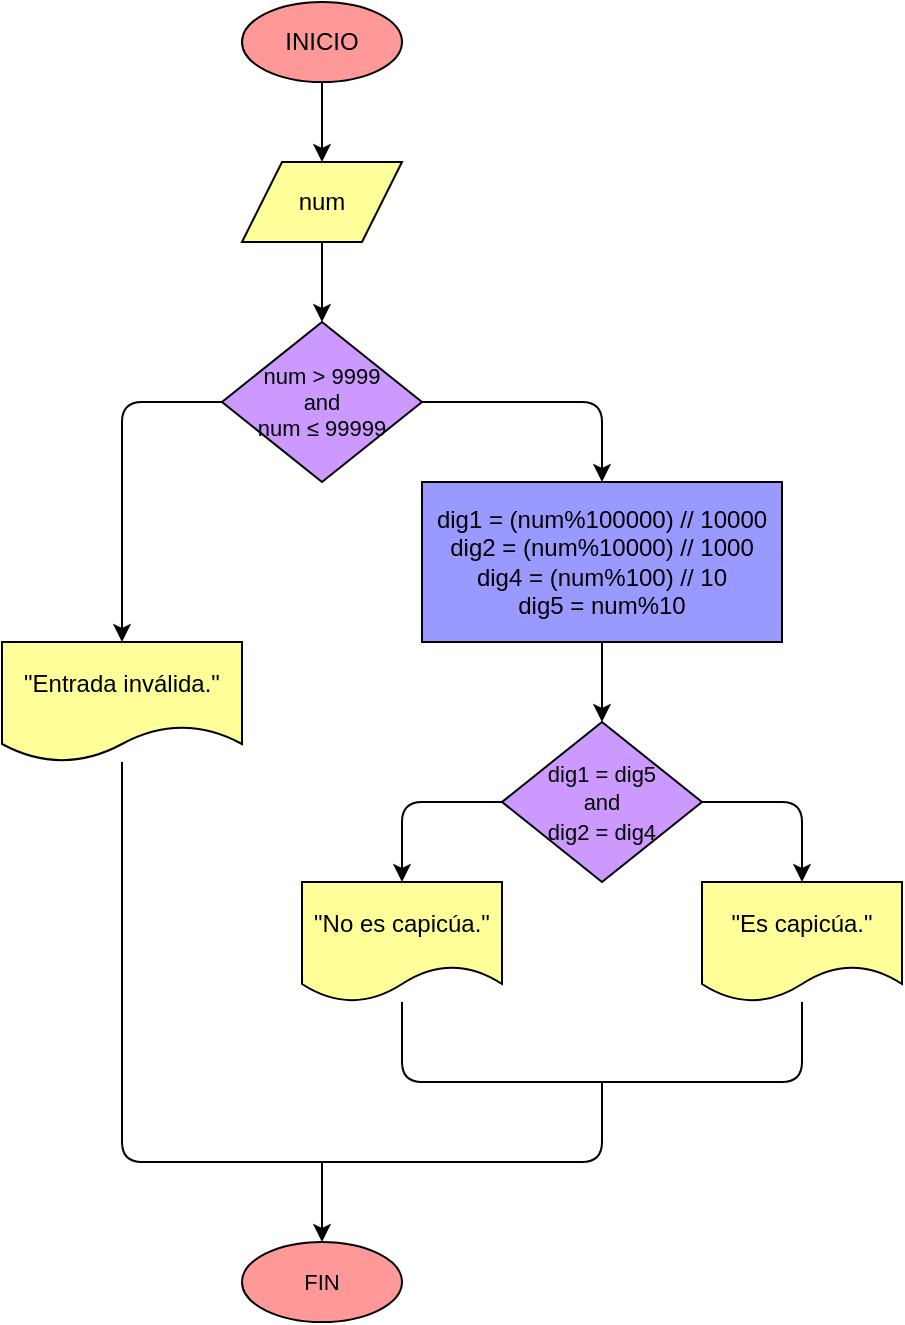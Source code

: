 <mxfile>
    <diagram id="EvXFjRSstQy3UN75BdbI" name="Página-1">
        <mxGraphModel dx="542" dy="430" grid="1" gridSize="10" guides="1" tooltips="1" connect="1" arrows="1" fold="1" page="1" pageScale="1" pageWidth="827" pageHeight="1169" math="0" shadow="0">
            <root>
                <mxCell id="0"/>
                <mxCell id="1" parent="0"/>
                <mxCell id="48" value="" style="edgeStyle=none;html=1;fontColor=#000000;strokeColor=#000000;" parent="1" source="46" target="47" edge="1">
                    <mxGeometry relative="1" as="geometry"/>
                </mxCell>
                <mxCell id="46" value="INICIO" style="ellipse;whiteSpace=wrap;html=1;fontColor=#000000;strokeColor=#000000;fillColor=#FF9999;" parent="1" vertex="1">
                    <mxGeometry x="320" y="120" width="80" height="40" as="geometry"/>
                </mxCell>
                <mxCell id="50" value="" style="edgeStyle=none;html=1;fontColor=#000000;strokeColor=#000000;" parent="1" source="47" target="49" edge="1">
                    <mxGeometry relative="1" as="geometry"/>
                </mxCell>
                <mxCell id="47" value="num" style="shape=parallelogram;perimeter=parallelogramPerimeter;whiteSpace=wrap;html=1;fixedSize=1;fillColor=#FFFF99;strokeColor=#000000;fontColor=#000000;" parent="1" vertex="1">
                    <mxGeometry x="320" y="200" width="80" height="40" as="geometry"/>
                </mxCell>
                <mxCell id="52" value="" style="edgeStyle=orthogonalEdgeStyle;html=1;fontSize=11;fontColor=#000000;strokeColor=#000000;entryX=0.5;entryY=0;entryDx=0;entryDy=0;exitX=0;exitY=0.5;exitDx=0;exitDy=0;" parent="1" source="49" target="51" edge="1">
                    <mxGeometry relative="1" as="geometry"/>
                </mxCell>
                <mxCell id="49" value="&lt;p style=&quot;line-height: 1.4&quot;&gt;&lt;/p&gt;&lt;div style=&quot;font-size: 11px&quot;&gt;&lt;font style=&quot;font-size: 11px&quot;&gt;num &amp;gt; 9999&lt;/font&gt;&lt;/div&gt;&lt;div style=&quot;font-size: 11px&quot;&gt;&lt;span&gt;&lt;font style=&quot;font-size: 11px&quot;&gt;and&lt;/font&gt;&lt;/span&gt;&lt;/div&gt;&lt;div style=&quot;font-size: 11px&quot;&gt;&lt;font style=&quot;font-size: 11px&quot;&gt;num ≤ 99999&lt;/font&gt;&lt;/div&gt;&lt;p&gt;&lt;/p&gt;" style="rhombus;whiteSpace=wrap;html=1;fillColor=#CC99FF;strokeColor=#000000;fontColor=#000000;align=center;direction=west;spacing=2;verticalAlign=middle;" parent="1" vertex="1">
                    <mxGeometry x="310" y="280" width="100" height="80" as="geometry"/>
                </mxCell>
                <mxCell id="54" value="" style="edgeStyle=orthogonalEdgeStyle;html=1;fontSize=11;fontColor=#000000;strokeColor=#000000;" parent="1" source="51" target="53" edge="1">
                    <mxGeometry relative="1" as="geometry"/>
                </mxCell>
                <mxCell id="51" value="&lt;p style=&quot;line-height: 1.2&quot;&gt;&lt;/p&gt;&lt;div style=&quot;line-height: 1.2&quot;&gt;dig1 = (num%100000) // 10000&lt;/div&gt;&lt;div&gt;dig2 = (num%10000) // 1000&lt;/div&gt;&lt;div&gt;dig4 = (num%100) // 10&lt;/div&gt;&lt;div&gt;dig5 = num%10&lt;/div&gt;&lt;p&gt;&lt;/p&gt;" style="whiteSpace=wrap;html=1;fillColor=#9999FF;strokeColor=#000000;fontColor=#000000;align=center;" parent="1" vertex="1">
                    <mxGeometry x="410" y="360" width="180" height="80" as="geometry"/>
                </mxCell>
                <mxCell id="56" value="" style="edgeStyle=orthogonalEdgeStyle;html=1;fontSize=11;fontColor=#000000;strokeColor=#000000;entryX=0.5;entryY=0;entryDx=0;entryDy=0;exitX=1;exitY=0.5;exitDx=0;exitDy=0;" parent="1" source="53" target="55" edge="1">
                    <mxGeometry relative="1" as="geometry"/>
                </mxCell>
                <mxCell id="58" style="edgeStyle=orthogonalEdgeStyle;html=1;exitX=0;exitY=0.5;exitDx=0;exitDy=0;entryX=0.5;entryY=0;entryDx=0;entryDy=0;fontSize=11;fontColor=#000000;strokeColor=#000000;" parent="1" source="53" target="57" edge="1">
                    <mxGeometry relative="1" as="geometry"/>
                </mxCell>
                <mxCell id="53" value="&lt;font style=&quot;font-size: 11px&quot;&gt;dig1 = dig5&lt;br&gt;and&lt;br&gt;dig2 = dig4&lt;/font&gt;" style="rhombus;whiteSpace=wrap;html=1;fillColor=#CC99FF;strokeColor=#000000;fontColor=#000000;" parent="1" vertex="1">
                    <mxGeometry x="450" y="480" width="100" height="80" as="geometry"/>
                </mxCell>
                <mxCell id="55" value="&quot;Es capicúa.&quot;" style="shape=document;whiteSpace=wrap;html=1;boundedLbl=1;fillColor=#FFFF99;strokeColor=#000000;fontColor=#000000;" parent="1" vertex="1">
                    <mxGeometry x="550" y="560" width="100" height="60" as="geometry"/>
                </mxCell>
                <mxCell id="57" value="&quot;No es capicúa.&quot;" style="shape=document;whiteSpace=wrap;html=1;boundedLbl=1;fillColor=#FFFF99;strokeColor=#000000;fontColor=#000000;" parent="1" vertex="1">
                    <mxGeometry x="350" y="560" width="100" height="60" as="geometry"/>
                </mxCell>
                <mxCell id="59" style="edgeStyle=orthogonalEdgeStyle;html=1;exitX=1;exitY=0.5;exitDx=0;exitDy=0;entryX=0.5;entryY=0;entryDx=0;entryDy=0;fontSize=11;fontColor=#000000;strokeColor=#000000;" parent="1" source="49" target="60" edge="1">
                    <mxGeometry relative="1" as="geometry">
                        <mxPoint x="300" y="300" as="sourcePoint"/>
                    </mxGeometry>
                </mxCell>
                <mxCell id="60" value="&quot;Entrada inválida.&quot;" style="shape=document;whiteSpace=wrap;html=1;boundedLbl=1;fillColor=#FFFF99;strokeColor=#000000;fontColor=#000000;" parent="1" vertex="1">
                    <mxGeometry x="200" y="440" width="120" height="60" as="geometry"/>
                </mxCell>
                <mxCell id="61" value="" style="endArrow=none;html=1;fontSize=11;fontColor=#000000;strokeColor=#000000;" parent="1" edge="1" target="55">
                    <mxGeometry width="50" height="50" relative="1" as="geometry">
                        <mxPoint x="400" y="620" as="sourcePoint"/>
                        <mxPoint x="640" y="620" as="targetPoint"/>
                        <Array as="points">
                            <mxPoint x="400" y="660"/>
                            <mxPoint x="600" y="660"/>
                        </Array>
                    </mxGeometry>
                </mxCell>
                <mxCell id="62" value="" style="endArrow=none;html=1;fontSize=11;fontColor=#000000;strokeColor=#000000;" parent="1" source="60" edge="1">
                    <mxGeometry width="50" height="50" relative="1" as="geometry">
                        <mxPoint x="240" y="520" as="sourcePoint"/>
                        <mxPoint x="500" y="660" as="targetPoint"/>
                        <Array as="points">
                            <mxPoint x="260" y="700"/>
                            <mxPoint x="500" y="700"/>
                        </Array>
                    </mxGeometry>
                </mxCell>
                <mxCell id="63" value="FIN" style="ellipse;whiteSpace=wrap;html=1;fontSize=11;fontColor=#000000;strokeColor=#000000;fillColor=#FF9999;" parent="1" vertex="1">
                    <mxGeometry x="320" y="740" width="80" height="40" as="geometry"/>
                </mxCell>
                <mxCell id="64" value="" style="endArrow=classic;html=1;fontSize=11;fontColor=#000000;strokeColor=#000000;entryX=0.5;entryY=0;entryDx=0;entryDy=0;" parent="1" target="63" edge="1">
                    <mxGeometry width="50" height="50" relative="1" as="geometry">
                        <mxPoint x="360" y="700" as="sourcePoint"/>
                        <mxPoint x="430" y="690" as="targetPoint"/>
                    </mxGeometry>
                </mxCell>
            </root>
        </mxGraphModel>
    </diagram>
</mxfile>
